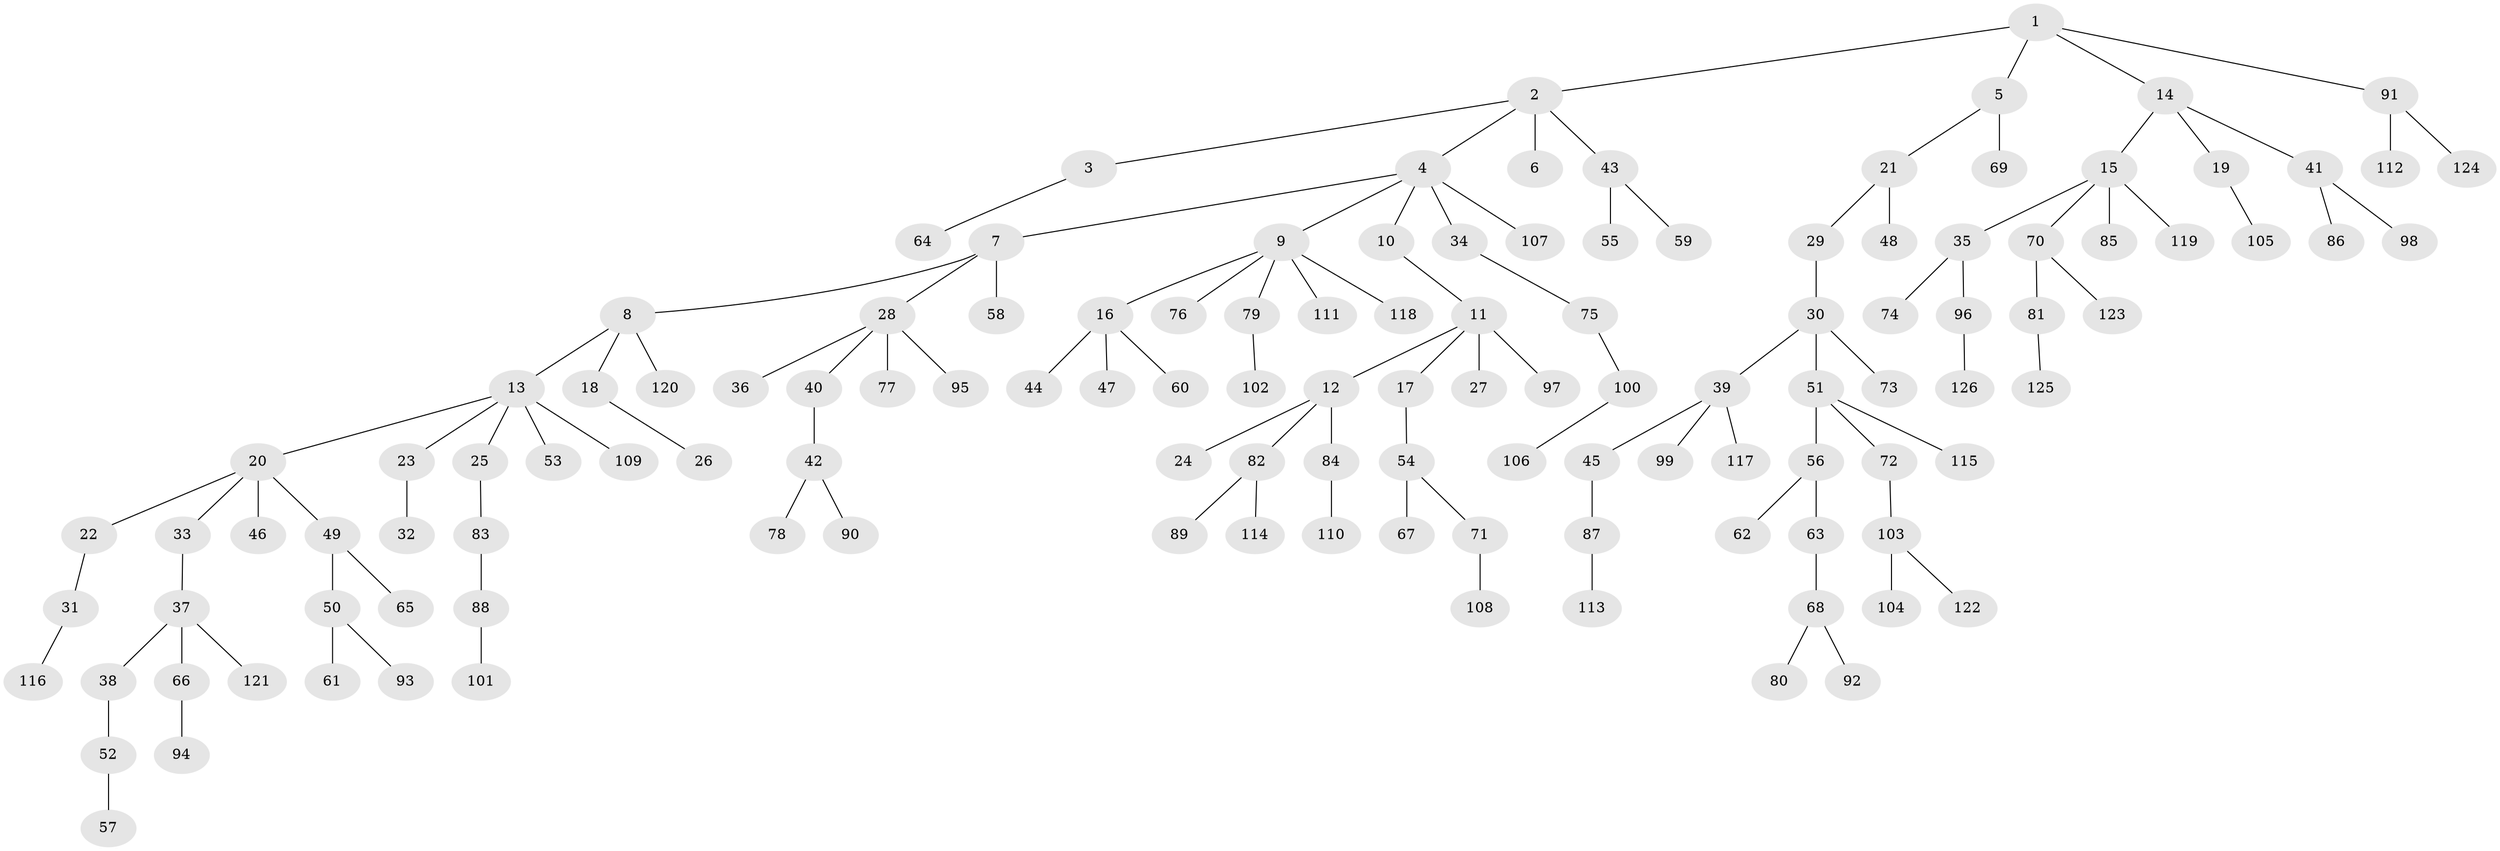 // coarse degree distribution, {3: 0.23076923076923078, 5: 0.02564102564102564, 2: 0.23076923076923078, 4: 0.05128205128205128, 1: 0.46153846153846156}
// Generated by graph-tools (version 1.1) at 2025/51/03/04/25 22:51:41]
// undirected, 126 vertices, 125 edges
graph export_dot {
  node [color=gray90,style=filled];
  1;
  2;
  3;
  4;
  5;
  6;
  7;
  8;
  9;
  10;
  11;
  12;
  13;
  14;
  15;
  16;
  17;
  18;
  19;
  20;
  21;
  22;
  23;
  24;
  25;
  26;
  27;
  28;
  29;
  30;
  31;
  32;
  33;
  34;
  35;
  36;
  37;
  38;
  39;
  40;
  41;
  42;
  43;
  44;
  45;
  46;
  47;
  48;
  49;
  50;
  51;
  52;
  53;
  54;
  55;
  56;
  57;
  58;
  59;
  60;
  61;
  62;
  63;
  64;
  65;
  66;
  67;
  68;
  69;
  70;
  71;
  72;
  73;
  74;
  75;
  76;
  77;
  78;
  79;
  80;
  81;
  82;
  83;
  84;
  85;
  86;
  87;
  88;
  89;
  90;
  91;
  92;
  93;
  94;
  95;
  96;
  97;
  98;
  99;
  100;
  101;
  102;
  103;
  104;
  105;
  106;
  107;
  108;
  109;
  110;
  111;
  112;
  113;
  114;
  115;
  116;
  117;
  118;
  119;
  120;
  121;
  122;
  123;
  124;
  125;
  126;
  1 -- 2;
  1 -- 5;
  1 -- 14;
  1 -- 91;
  2 -- 3;
  2 -- 4;
  2 -- 6;
  2 -- 43;
  3 -- 64;
  4 -- 7;
  4 -- 9;
  4 -- 10;
  4 -- 34;
  4 -- 107;
  5 -- 21;
  5 -- 69;
  7 -- 8;
  7 -- 28;
  7 -- 58;
  8 -- 13;
  8 -- 18;
  8 -- 120;
  9 -- 16;
  9 -- 76;
  9 -- 79;
  9 -- 111;
  9 -- 118;
  10 -- 11;
  11 -- 12;
  11 -- 17;
  11 -- 27;
  11 -- 97;
  12 -- 24;
  12 -- 82;
  12 -- 84;
  13 -- 20;
  13 -- 23;
  13 -- 25;
  13 -- 53;
  13 -- 109;
  14 -- 15;
  14 -- 19;
  14 -- 41;
  15 -- 35;
  15 -- 70;
  15 -- 85;
  15 -- 119;
  16 -- 44;
  16 -- 47;
  16 -- 60;
  17 -- 54;
  18 -- 26;
  19 -- 105;
  20 -- 22;
  20 -- 33;
  20 -- 46;
  20 -- 49;
  21 -- 29;
  21 -- 48;
  22 -- 31;
  23 -- 32;
  25 -- 83;
  28 -- 36;
  28 -- 40;
  28 -- 77;
  28 -- 95;
  29 -- 30;
  30 -- 39;
  30 -- 51;
  30 -- 73;
  31 -- 116;
  33 -- 37;
  34 -- 75;
  35 -- 74;
  35 -- 96;
  37 -- 38;
  37 -- 66;
  37 -- 121;
  38 -- 52;
  39 -- 45;
  39 -- 99;
  39 -- 117;
  40 -- 42;
  41 -- 86;
  41 -- 98;
  42 -- 78;
  42 -- 90;
  43 -- 55;
  43 -- 59;
  45 -- 87;
  49 -- 50;
  49 -- 65;
  50 -- 61;
  50 -- 93;
  51 -- 56;
  51 -- 72;
  51 -- 115;
  52 -- 57;
  54 -- 67;
  54 -- 71;
  56 -- 62;
  56 -- 63;
  63 -- 68;
  66 -- 94;
  68 -- 80;
  68 -- 92;
  70 -- 81;
  70 -- 123;
  71 -- 108;
  72 -- 103;
  75 -- 100;
  79 -- 102;
  81 -- 125;
  82 -- 89;
  82 -- 114;
  83 -- 88;
  84 -- 110;
  87 -- 113;
  88 -- 101;
  91 -- 112;
  91 -- 124;
  96 -- 126;
  100 -- 106;
  103 -- 104;
  103 -- 122;
}
